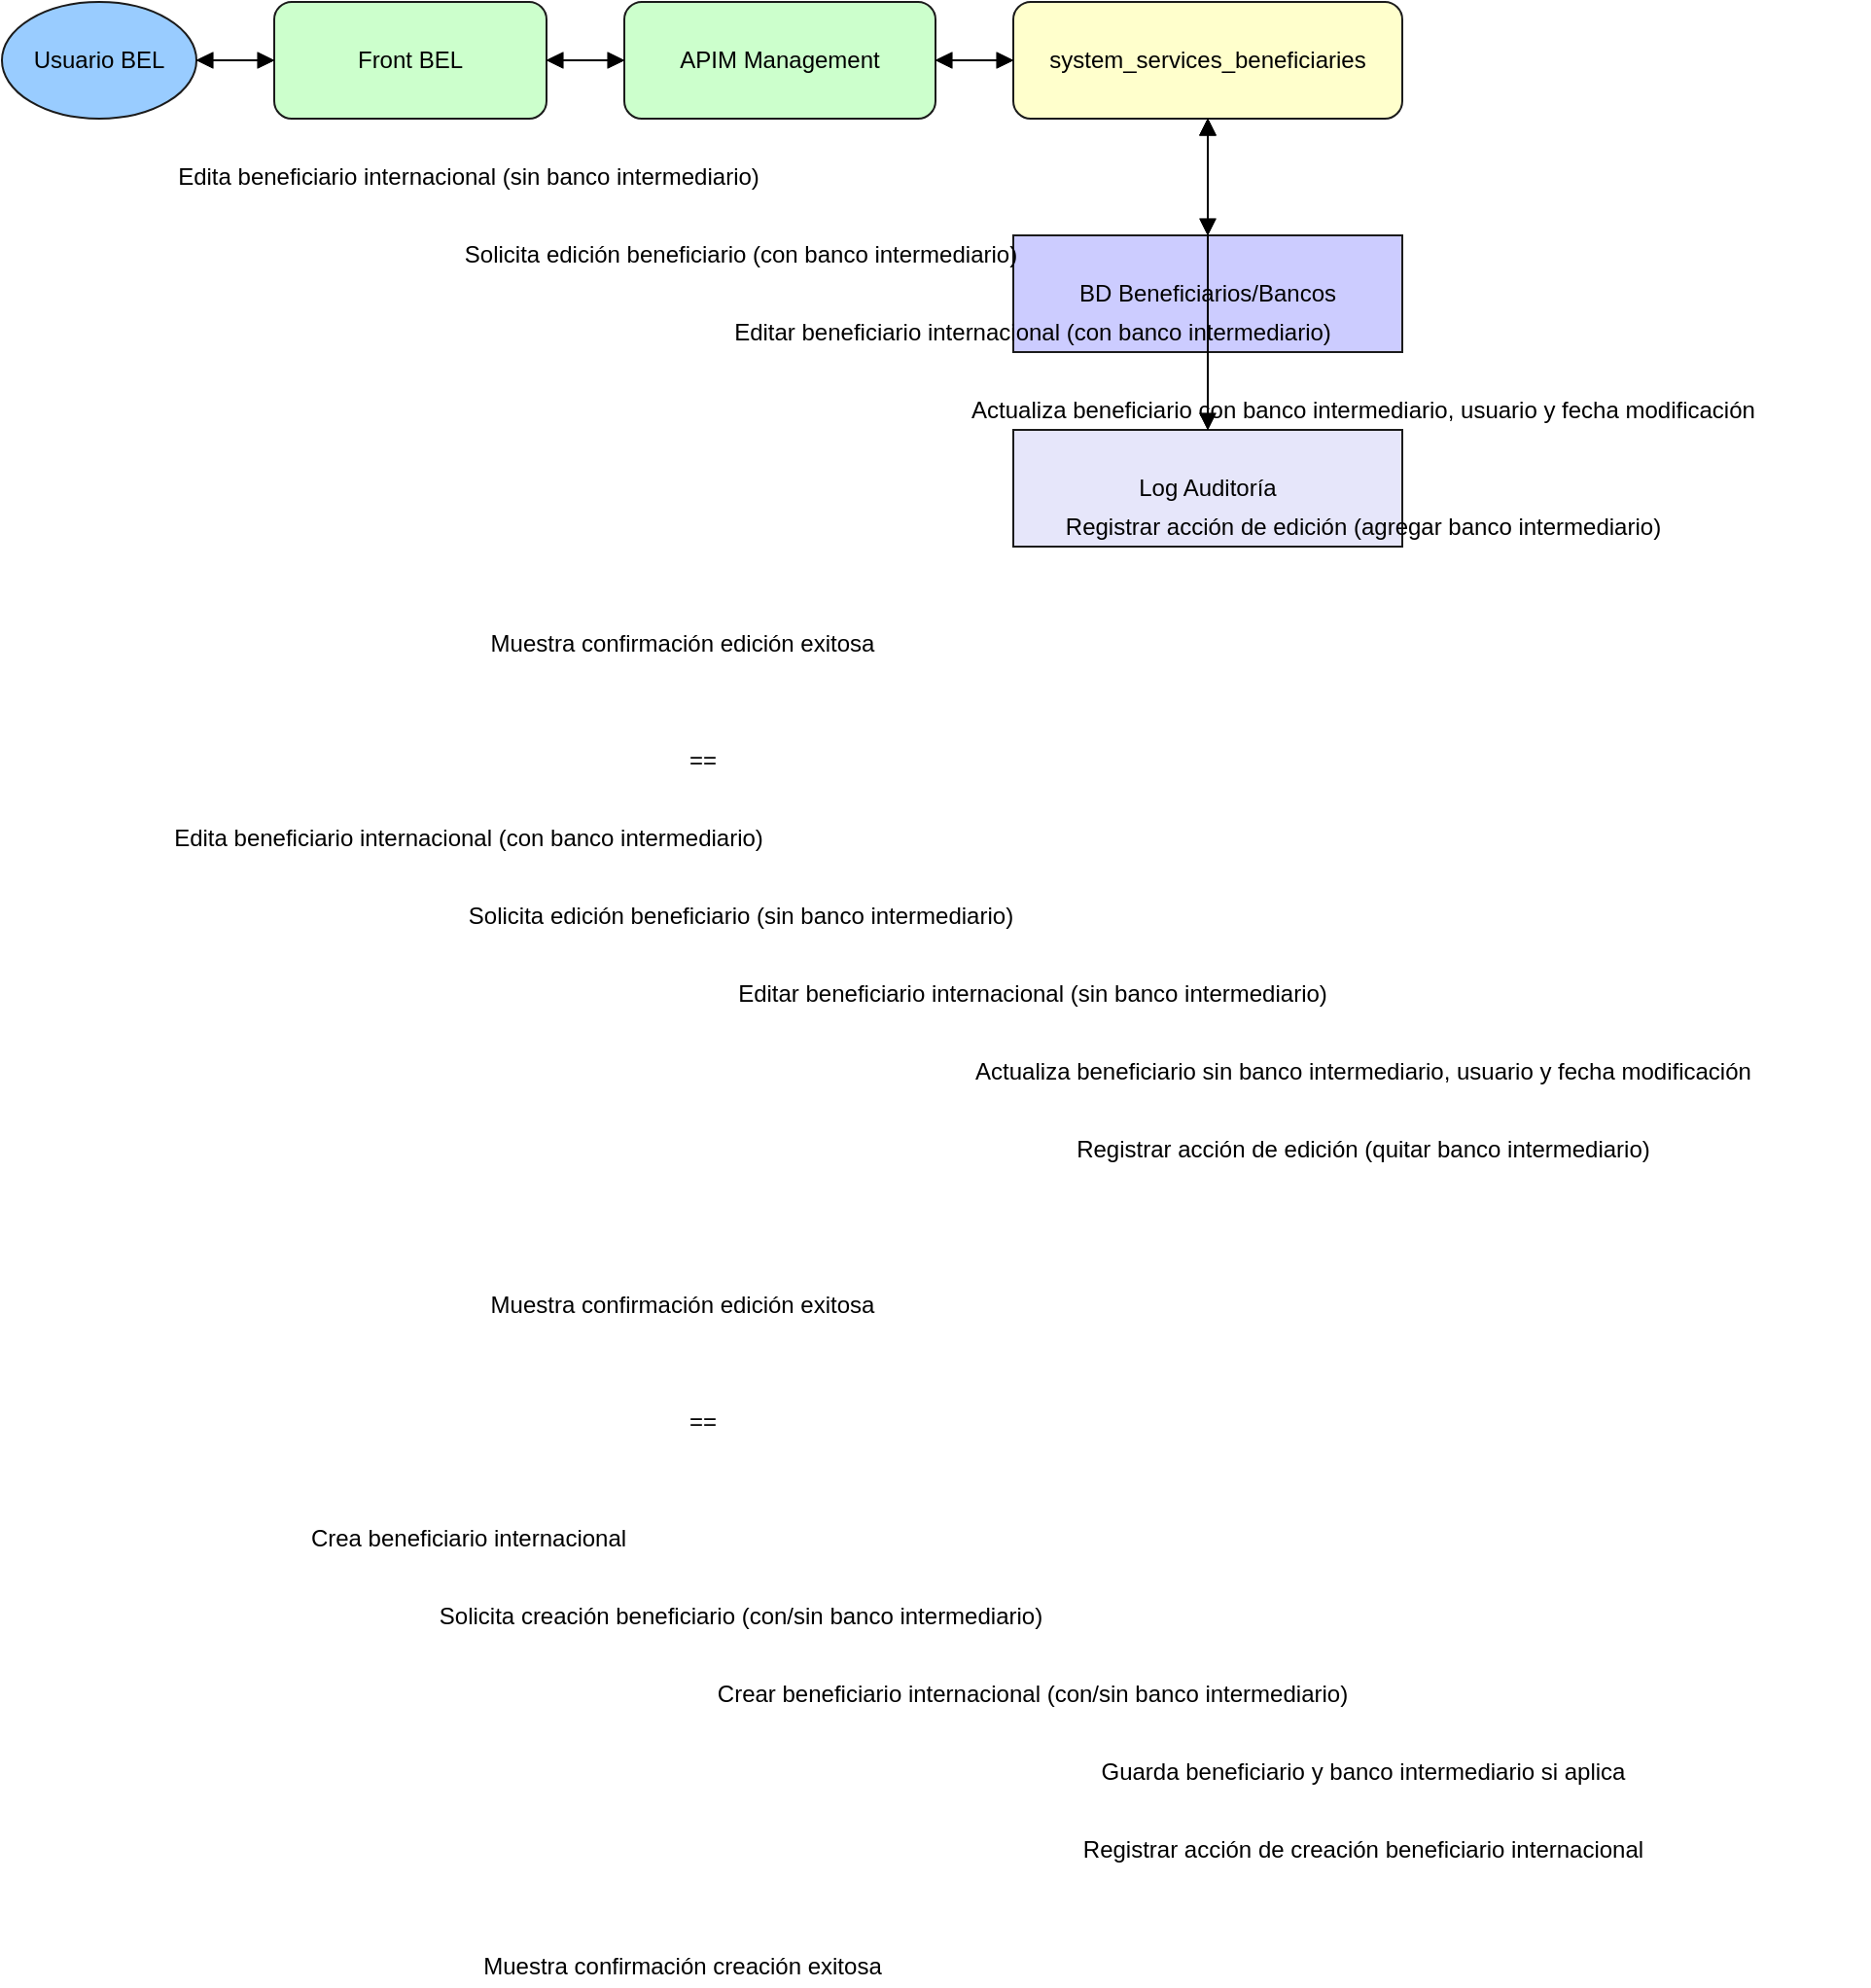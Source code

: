 <mxfile version="28.2.3" pages="12">
  <!-- Copia de la plantilla original más la página nativa de la HU990929 añadida al final -->
  <!-- BEGIN: original contents (truncated for brevity) -->
  <!-- The real original content is preserved in the existing file 'Diagrama_Secuencia 1.drawio' -->
  <!-- To keep this lightweight we include only the final HU diagram page below — draw.io accepts multiple <diagram> entries under <mxfile> -->

  <diagram id="HU990929_native" name="HU990929 - EdiciónBeneficiarios (native)">
    <mxGraphModel dx="1000" dy="1400" grid="1" gridSize="10" guides="1" tooltips="1" connect="1" arrows="1" fold="1" page="1" pageScale="1" pageWidth="827" pageHeight="1169">
      <root>
  <mxCell id="1000"/>
  <mxCell id="1001" parent="1000"/>

        <!-- Participants (horizontal row) -->
        <mxCell id="p_usuario" value="Usuario BEL" style="ellipse;whiteSpace=wrap;html=1;fillColor=#99ccff;strokeColor=#1b1b1b;" vertex="1" parent="1001">
          <mxGeometry x="40" y="40" width="100" height="60" as="geometry"/>
        </mxCell>

        <mxCell id="p_front" value="Front BEL" style="rounded=1;whiteSpace=wrap;html=1;fillColor=#ccffcc;strokeColor=#1b1b1b;" vertex="1" parent="1001">
          <mxGeometry x="180" y="40" width="140" height="60" as="geometry"/>
        </mxCell>

        <mxCell id="p_apim" value="APIM Management" style="rounded=1;whiteSpace=wrap;html=1;fillColor=#ccffcc;strokeColor=#1b1b1b;" vertex="1" parent="1001">
          <mxGeometry x="360" y="40" width="160" height="60" as="geometry"/>
        </mxCell>

        <mxCell id="p_benef" value="system_services_beneficiaries" style="rounded=1;whiteSpace=wrap;html=1;fillColor=#ffffcc;strokeColor=#1b1b1b;" vertex="1" parent="1001">
          <mxGeometry x="560" y="40" width="200" height="60" as="geometry"/>
        </mxCell>

        <mxCell id="p_db" value="BD Beneficiarios/Bancos" style="cylinder;whiteSpace=wrap;html=1;fillColor=#ccccff;strokeColor=#1b1b1b;" vertex="1" parent="1001">
          <mxGeometry x="560" y="160" width="200" height="60" as="geometry"/>
        </mxCell>

        <mxCell id="p_audit" value="Log Auditoría" style="cylinder;whiteSpace=wrap;html=1;fillColor=#e6e6fa;strokeColor=#1b1b1b;" vertex="1" parent="1001">
          <mxGeometry x="560" y="260" width="200" height="60" as="geometry"/>
        </mxCell>

        <!-- Section: Agregar Banco Intermediario (and messages) -->
        <!-- Usuario -> Front -->
        <mxCell id="m_1" style="edgeStyle=orthogonalEdgeStyle;rounded=0;endArrow=block;html=1;strokeColor=#000000;" edge="1" parent="1001" source="p_usuario" target="p_front">
          <mxGeometry relative="1" as="geometry"/>
        </mxCell>
        <mxCell id="t_1" value="Edita beneficiario internacional (sin banco intermediario)" style="text;html=1;align=center;verticalAlign=middle;whiteSpace=wrap;" vertex="1" parent="1001">
          <mxGeometry x="120" y="120" width="320" height="20" as="geometry"/>
        </mxCell>

        <!-- Front -> APIM -->
        <mxCell id="m_2" style="edgeStyle=orthogonalEdgeStyle;rounded=0;endArrow=block;html=1;strokeColor=#000000;" edge="1" parent="1001" source="p_front" target="p_apim">
          <mxGeometry relative="1" as="geometry"/>
        </mxCell>
        <mxCell id="t_2" value="Solicita edición beneficiario (con banco intermediario)" style="text;html=1;align=center;verticalAlign=middle;whiteSpace=wrap;" vertex="1" parent="1001">
          <mxGeometry x="240" y="160" width="360" height="20" as="geometry"/>
        </mxCell>

        <!-- APIM -> Beneficiaries -->
        <mxCell id="m_3" style="edgeStyle=orthogonalEdgeStyle;rounded=0;endArrow=block;html=1;strokeColor=#000000;" edge="1" parent="1001" source="p_apim" target="p_benef">
          <mxGeometry relative="1" as="geometry"/>
        </mxCell>
        <mxCell id="t_3" value="Editar beneficiario internacional (con banco intermediario)" style="text;html=1;align=center;verticalAlign=middle;whiteSpace=wrap;" vertex="1" parent="1001">
          <mxGeometry x="360" y="200" width="420" height="20" as="geometry"/>
        </mxCell>

        <!-- Beneficiaries -> DB -->
        <mxCell id="m_4" style="edgeStyle=orthogonalEdgeStyle;rounded=0;endArrow=block;html=1;strokeColor=#000000;" edge="1" parent="1001" source="p_benef" target="p_db">
          <mxGeometry relative="1" as="geometry"/>
        </mxCell>
        <mxCell id="t_4" value="Actualiza beneficiario con banco intermediario, usuario y fecha modificación" style="text;html=1;align=center;verticalAlign=middle;whiteSpace=wrap;" vertex="1" parent="1001">
          <mxGeometry x="480" y="240" width="520" height="20" as="geometry"/>
        </mxCell>

        <!-- Beneficiaries -> AuditLog -->
        <mxCell id="m_5" style="edgeStyle=orthogonalEdgeStyle;rounded=0;endArrow=block;html=1;strokeColor=#000000;" edge="1" parent="1001" source="p_benef" target="p_audit">
          <mxGeometry relative="1" as="geometry"/>
        </mxCell>
        <mxCell id="t_5" value="Registrar acción de edición (agregar banco intermediario)" style="text;html=1;align=center;verticalAlign=middle;whiteSpace=wrap;" vertex="1" parent="1001">
          <mxGeometry x="480" y="300" width="520" height="20" as="geometry"/>
        </mxCell>

        <!-- DB/Audit responses -->
        <mxCell id="m_6" style="edgeStyle=orthogonalEdgeStyle;rounded=0;endArrow=block;html=1;strokeColor=#000000;" edge="1" parent="1001" source="p_db" target="p_benef">
          <mxGeometry relative="1" as="geometry"/>
        </mxCell>
        <mxCell id="m_7" style="edgeStyle=orthogonalEdgeStyle;rounded=0;endArrow=block;html=1;strokeColor=#000000;" edge="1" parent="1001" source="p_audit" target="p_benef">
          <mxGeometry relative="1" as="geometry"/>
        </mxCell>

        <mxCell id="m_8" style="edgeStyle=orthogonalEdgeStyle;rounded=0;endArrow=block;html=1;strokeColor=#000000;" edge="1" parent="1001" source="p_benef" target="p_apim">
          <mxGeometry relative="1" as="geometry"/>
        </mxCell>

        <mxCell id="m_9" style="edgeStyle=orthogonalEdgeStyle;rounded=0;endArrow=block;html=1;strokeColor=#000000;" edge="1" parent="1001" source="p_apim" target="p_front">
          <mxGeometry relative="1" as="geometry"/>
        </mxCell>

        <mxCell id="m_10" style="edgeStyle=orthogonalEdgeStyle;rounded=0;endArrow=block;html=1;strokeColor=#000000;" edge="1" parent="1001" source="p_front" target="p_usuario">
          <mxGeometry relative="1" as="geometry"/>
        </mxCell>
        <mxCell id="t_resp1" value="Muestra confirmación edición exitosa" style="text;html=1;align=center;verticalAlign=middle;whiteSpace=wrap;" vertex="1" parent="1001">
          <mxGeometry x="240" y="360" width="300" height="20" as="geometry"/>
        </mxCell>

        <!-- Section: Quitar Banco Intermediario (below previous) -->
        <mxCell id="sep_1" value="==" style="text;html=1;align=center;verticalAlign=middle;" vertex="1" parent="1001">
          <mxGeometry x="40" y="420" width="720" height="20" as="geometry"/>
        </mxCell>

        <mxCell id="m_11" style="edgeStyle=orthogonalEdgeStyle;rounded=0;endArrow=block;html=1;strokeColor=#000000;" edge="1" parent="1001" source="p_usuario" target="p_front">
          <mxGeometry relative="1" as="geometry"/>
        </mxCell>
        <mxCell id="t_11" value="Edita beneficiario internacional (con banco intermediario)" style="text;html=1;align=center;verticalAlign=middle;whiteSpace=wrap;" vertex="1" parent="1001">
          <mxGeometry x="120" y="460" width="320" height="20" as="geometry"/>
        </mxCell>

        <mxCell id="m_12" style="edgeStyle=orthogonalEdgeStyle;rounded=0;endArrow=block;html=1;strokeColor=#000000;" edge="1" parent="1001" source="p_front" target="p_apim">
          <mxGeometry relative="1" as="geometry"/>
        </mxCell>
        <mxCell id="t_12" value="Solicita edición beneficiario (sin banco intermediario)" style="text;html=1;align=center;verticalAlign=middle;whiteSpace=wrap;" vertex="1" parent="1001">
          <mxGeometry x="240" y="500" width="360" height="20" as="geometry"/>
        </mxCell>

        <mxCell id="m_13" style="edgeStyle=orthogonalEdgeStyle;rounded=0;endArrow=block;html=1;strokeColor=#000000;" edge="1" parent="1001" source="p_apim" target="p_benef">
          <mxGeometry relative="1" as="geometry"/>
        </mxCell>
        <mxCell id="t_13" value="Editar beneficiario internacional (sin banco intermediario)" style="text;html=1;align=center;verticalAlign=middle;whiteSpace=wrap;" vertex="1" parent="1001">
          <mxGeometry x="360" y="540" width="420" height="20" as="geometry"/>
        </mxCell>

        <mxCell id="m_14" style="edgeStyle=orthogonalEdgeStyle;rounded=0;endArrow=block;html=1;strokeColor=#000000;" edge="1" parent="1001" source="p_benef" target="p_db">
          <mxGeometry relative="1" as="geometry"/>
        </mxCell>
        <mxCell id="t_14" value="Actualiza beneficiario sin banco intermediario, usuario y fecha modificación" style="text;html=1;align=center;verticalAlign=middle;whiteSpace=wrap;" vertex="1" parent="1001">
          <mxGeometry x="480" y="580" width="520" height="20" as="geometry"/>
        </mxCell>

        <mxCell id="m_15" style="edgeStyle=orthogonalEdgeStyle;rounded=0;endArrow=block;html=1;strokeColor=#000000;" edge="1" parent="1001" source="p_benef" target="p_audit">
          <mxGeometry relative="1" as="geometry"/>
        </mxCell>
        <mxCell id="t_15" value="Registrar acción de edición (quitar banco intermediario)" style="text;html=1;align=center;verticalAlign=middle;whiteSpace=wrap;" vertex="1" parent="1001">
          <mxGeometry x="480" y="620" width="520" height="20" as="geometry"/>
        </mxCell>

        <mxCell id="m_16" style="edgeStyle=orthogonalEdgeStyle;rounded=0;endArrow=block;html=1;strokeColor=#000000;" edge="1" parent="1001" source="p_db" target="p_benef">
          <mxGeometry relative="1" as="geometry"/>
        </mxCell>
        <mxCell id="m_17" style="edgeStyle=orthogonalEdgeStyle;rounded=0;endArrow=block;html=1;strokeColor=#000000;" edge="1" parent="1001" source="p_audit" target="p_benef">
          <mxGeometry relative="1" as="geometry"/>
        </mxCell>

        <mxCell id="m_18" style="edgeStyle=orthogonalEdgeStyle;rounded=0;endArrow=block;html=1;strokeColor=#000000;" edge="1" parent="1001" source="p_benef" target="p_apim">
          <mxGeometry relative="1" as="geometry"/>
        </mxCell>

        <mxCell id="m_19" style="edgeStyle=orthogonalEdgeStyle;rounded=0;endArrow=block;html=1;strokeColor=#000000;" edge="1" parent="1001" source="p_apim" target="p_front">
          <mxGeometry relative="1" as="geometry"/>
        </mxCell>

        <mxCell id="m_20" style="edgeStyle=orthogonalEdgeStyle;rounded=0;endArrow=block;html=1;strokeColor=#000000;" edge="1" parent="1001" source="p_front" target="p_usuario">
          <mxGeometry relative="1" as="geometry"/>
        </mxCell>
        <mxCell id="t_resp2" value="Muestra confirmación edición exitosa" style="text;html=1;align=center;verticalAlign=middle;whiteSpace=wrap;" vertex="1" parent="1001">
          <mxGeometry x="240" y="700" width="300" height="20" as="geometry"/>
        </mxCell>

        <!-- Section: Creación: Banco Intermediario Opcional -->
        <mxCell id="sep_2" value="==" style="text;html=1;align=center;verticalAlign=middle;" vertex="1" parent="1001">
          <mxGeometry x="40" y="760" width="720" height="20" as="geometry"/>
        </mxCell>

        <mxCell id="m_21" style="edgeStyle=orthogonalEdgeStyle;rounded=0;endArrow=block;html=1;strokeColor=#000000;" edge="1" parent="1001" source="p_usuario" target="p_front">
          <mxGeometry relative="1" as="geometry"/>
        </mxCell>
        <mxCell id="t_21" value="Crea beneficiario internacional" style="text;html=1;align=center;verticalAlign=middle;whiteSpace=wrap;" vertex="1" parent="1001">
          <mxGeometry x="120" y="820" width="320" height="20" as="geometry"/>
        </mxCell>

        <mxCell id="m_22" style="edgeStyle=orthogonalEdgeStyle;rounded=0;endArrow=block;html=1;strokeColor=#000000;" edge="1" parent="1001" source="p_front" target="p_apim">
          <mxGeometry relative="1" as="geometry"/>
        </mxCell>
        <mxCell id="t_22" value="Solicita creación beneficiario (con/sin banco intermediario)" style="text;html=1;align=center;verticalAlign=middle;whiteSpace=wrap;" vertex="1" parent="1001">
          <mxGeometry x="240" y="860" width="360" height="20" as="geometry"/>
        </mxCell>

        <mxCell id="m_23" style="edgeStyle=orthogonalEdgeStyle;rounded=0;endArrow=block;html=1;strokeColor=#000000;" edge="1" parent="1001" source="p_apim" target="p_benef">
          <mxGeometry relative="1" as="geometry"/>
        </mxCell>
        <mxCell id="t_23" value="Crear beneficiario internacional (con/sin banco intermediario)" style="text;html=1;align=center;verticalAlign=middle;whiteSpace=wrap;" vertex="1" parent="1001">
          <mxGeometry x="360" y="900" width="420" height="20" as="geometry"/>
        </mxCell>

        <mxCell id="m_24" style="edgeStyle=orthogonalEdgeStyle;rounded=0;endArrow=block;html=1;strokeColor=#000000;" edge="1" parent="1001" source="p_benef" target="p_db">
          <mxGeometry relative="1" as="geometry"/>
        </mxCell>
        <mxCell id="t_24" value="Guarda beneficiario y banco intermediario si aplica" style="text;html=1;align=center;verticalAlign=middle;whiteSpace=wrap;" vertex="1" parent="1001">
          <mxGeometry x="480" y="940" width="520" height="20" as="geometry"/>
        </mxCell>

        <mxCell id="m_25" style="edgeStyle=orthogonalEdgeStyle;rounded=0;endArrow=block;html=1;strokeColor=#000000;" edge="1" parent="1001" source="p_benef" target="p_audit">
          <mxGeometry relative="1" as="geometry"/>
        </mxCell>
        <mxCell id="t_25" value="Registrar acción de creación beneficiario internacional" style="text;html=1;align=center;verticalAlign=middle;whiteSpace=wrap;" vertex="1" parent="1001">
          <mxGeometry x="480" y="980" width="520" height="20" as="geometry"/>
        </mxCell>

        <mxCell id="m_26" style="edgeStyle=orthogonalEdgeStyle;rounded=0;endArrow=block;html=1;strokeColor=#000000;" edge="1" parent="1001" source="p_db" target="p_benef">
          <mxGeometry relative="1" as="geometry"/>
        </mxCell>
        <mxCell id="m_27" style="edgeStyle=orthogonalEdgeStyle;rounded=0;endArrow=block;html=1;strokeColor=#000000;" edge="1" parent="1001" source="p_audit" target="p_benef">
          <mxGeometry relative="1" as="geometry"/>
        </mxCell>

        <mxCell id="m_28" style="edgeStyle=orthogonalEdgeStyle;rounded=0;endArrow=block;html=1;strokeColor=#000000;" edge="1" parent="1001" source="p_benef" target="p_apim">
          <mxGeometry relative="1" as="geometry"/>
        </mxCell>

        <mxCell id="m_29" style="edgeStyle=orthogonalEdgeStyle;rounded=0;endArrow=block;html=1;strokeColor=#000000;" edge="1" parent="1001" source="p_apim" target="p_front">
          <mxGeometry relative="1" as="geometry"/>
        </mxCell>

        <mxCell id="m_30" style="edgeStyle=orthogonalEdgeStyle;rounded=0;endArrow=block;html=1;strokeColor=#000000;" edge="1" parent="1001" source="p_front" target="p_usuario">
          <mxGeometry relative="1" as="geometry"/>
        </mxCell>

        <mxCell id="t_resp3" value="Muestra confirmación creación exitosa" style="text;html=1;align=center;verticalAlign=middle;whiteSpace=wrap;" vertex="1" parent="1001">
          <mxGeometry x="240" y="1040" width="300" height="20" as="geometry"/>
        </mxCell>

      </root>
    </mxGraphModel>
  </diagram>

</mxfile>
